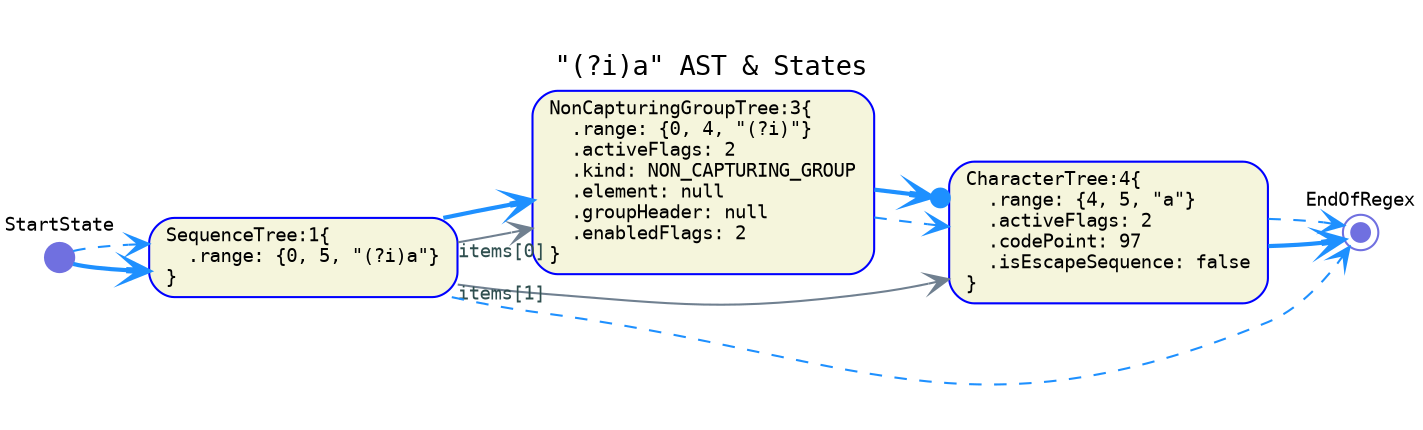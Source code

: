digraph G {
  rankdir=LR;
  graph [fontname="Monospace", fontsize="13", pad="0.3"]
  labelloc="t";
  label="\"(?i)a\" AST & States";

  // tree-and-state nodes
  node [fontname="Monospace", fontsize= "9", shape="box", style="rounded,filled", color="Blue", fillcolor="Beige", fixedsize="false", width="0.75"]
  1[ label="SequenceTree:1\{\l  .range: \{0, 5, \"(?i)a\"\}\l\}\l" ]
  3[ label="NonCapturingGroupTree:3\{\l  .range: \{0, 4, \"(?i)\"\}\l  .activeFlags: 2\l  .kind: NON_CAPTURING_GROUP\l  .element: null\l  .groupHeader: null\l  .enabledFlags: 2\l\}\l" ]
  4[ label="CharacterTree:4\{\l  .range: \{4, 5, \"a\"\}\l  .activeFlags: 2\l  .codePoint: 97\l  .isEscapeSequence: false\l\}\l" ]

  // start nodes
  node [fontname="Monospace", fontsize= "9", shape="circle", style="rounded,filled", color="#7070E0", fillcolor="#7070E0", fixedsize="true", width="0.20"]
  StartState[ label="StartState\l\l\l\l" ]

  // end nodes
  node [fontname="Monospace", fontsize= "9", shape="doublecircle", style="rounded,filled", color="#7070E0", fillcolor="#7070E0", fixedsize="true", width="0.12"]
  EndOfRegex[ label="EndOfRegex\l\l\l\l" ]

  // default edges
  edge [fontname="Monospace", fontsize="9", style="solid", color="SlateGray", fontcolor="DarkSlateGray", arrowhead="vee", arrowtail="none", dir="both"]
  1 -> 3 [ label="",  taillabel="items[0]" ]
  1 -> 4 [ label="",  taillabel="items[1]" ]

  // epsilon-successor edges
  edge [fontname="Monospace", fontsize="9", style="bold", color="DodgerBlue", fontcolor="MediumBlue", arrowhead="vee", arrowtail="none", dir="both"]
  StartState -> 1 [ label="",  taillabel="" ]
  1 -> 3 [ label="",  taillabel="" ]
  4 -> EndOfRegex [ label="",  taillabel="" ]

  // continuation edges
  edge [fontname="Monospace", fontsize="9", style="dashed", color="DodgerBlue", fontcolor="MediumBlue", arrowhead="vee", arrowtail="none", dir="both"]
  StartState -> 1 [ label="",  taillabel="" ]
  1 -> EndOfRegex [ label="",  taillabel="" ]
  3 -> 4 [ label="",  taillabel="" ]
  4 -> EndOfRegex [ label="",  taillabel="" ]

  // character-successor edges
  edge [fontname="Monospace", fontsize="9", style="bold", color="DodgerBlue", fontcolor="MediumBlue", arrowhead="dotvee", arrowtail="none", dir="both"]
  3 -> 4 [ label="",  taillabel="" ]
}
